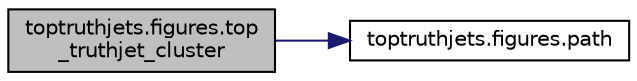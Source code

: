 digraph "toptruthjets.figures.top_truthjet_cluster"
{
 // INTERACTIVE_SVG=YES
 // LATEX_PDF_SIZE
  edge [fontname="Helvetica",fontsize="10",labelfontname="Helvetica",labelfontsize="10"];
  node [fontname="Helvetica",fontsize="10",shape=record];
  rankdir="LR";
  Node1 [label="toptruthjets.figures.top\l_truthjet_cluster",height=0.2,width=0.4,color="black", fillcolor="grey75", style="filled", fontcolor="black",tooltip=" "];
  Node1 -> Node2 [color="midnightblue",fontsize="10",style="solid",fontname="Helvetica"];
  Node2 [label="toptruthjets.figures.path",height=0.2,width=0.4,color="black", fillcolor="white", style="filled",URL="$namespacetoptruthjets_1_1figures.html#a8324a25bf0fe2b859179c7825273f4c6",tooltip=" "];
}
